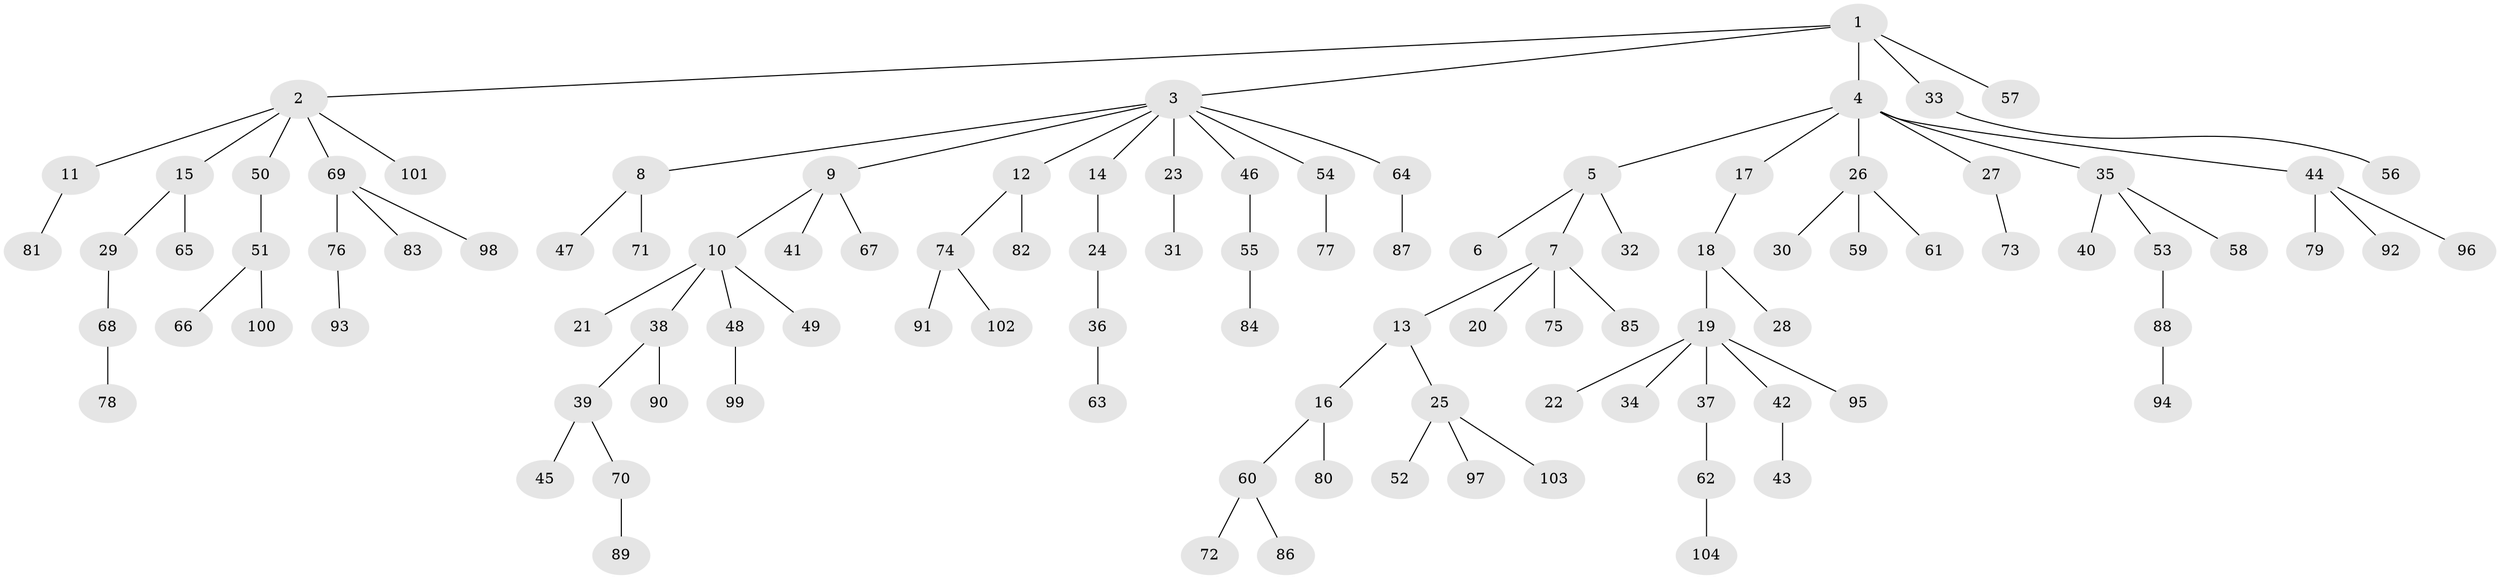 // Generated by graph-tools (version 1.1) at 2025/11/02/27/25 16:11:28]
// undirected, 104 vertices, 103 edges
graph export_dot {
graph [start="1"]
  node [color=gray90,style=filled];
  1;
  2;
  3;
  4;
  5;
  6;
  7;
  8;
  9;
  10;
  11;
  12;
  13;
  14;
  15;
  16;
  17;
  18;
  19;
  20;
  21;
  22;
  23;
  24;
  25;
  26;
  27;
  28;
  29;
  30;
  31;
  32;
  33;
  34;
  35;
  36;
  37;
  38;
  39;
  40;
  41;
  42;
  43;
  44;
  45;
  46;
  47;
  48;
  49;
  50;
  51;
  52;
  53;
  54;
  55;
  56;
  57;
  58;
  59;
  60;
  61;
  62;
  63;
  64;
  65;
  66;
  67;
  68;
  69;
  70;
  71;
  72;
  73;
  74;
  75;
  76;
  77;
  78;
  79;
  80;
  81;
  82;
  83;
  84;
  85;
  86;
  87;
  88;
  89;
  90;
  91;
  92;
  93;
  94;
  95;
  96;
  97;
  98;
  99;
  100;
  101;
  102;
  103;
  104;
  1 -- 2;
  1 -- 3;
  1 -- 4;
  1 -- 33;
  1 -- 57;
  2 -- 11;
  2 -- 15;
  2 -- 50;
  2 -- 69;
  2 -- 101;
  3 -- 8;
  3 -- 9;
  3 -- 12;
  3 -- 14;
  3 -- 23;
  3 -- 46;
  3 -- 54;
  3 -- 64;
  4 -- 5;
  4 -- 17;
  4 -- 26;
  4 -- 27;
  4 -- 35;
  4 -- 44;
  5 -- 6;
  5 -- 7;
  5 -- 32;
  7 -- 13;
  7 -- 20;
  7 -- 75;
  7 -- 85;
  8 -- 47;
  8 -- 71;
  9 -- 10;
  9 -- 41;
  9 -- 67;
  10 -- 21;
  10 -- 38;
  10 -- 48;
  10 -- 49;
  11 -- 81;
  12 -- 74;
  12 -- 82;
  13 -- 16;
  13 -- 25;
  14 -- 24;
  15 -- 29;
  15 -- 65;
  16 -- 60;
  16 -- 80;
  17 -- 18;
  18 -- 19;
  18 -- 28;
  19 -- 22;
  19 -- 34;
  19 -- 37;
  19 -- 42;
  19 -- 95;
  23 -- 31;
  24 -- 36;
  25 -- 52;
  25 -- 97;
  25 -- 103;
  26 -- 30;
  26 -- 59;
  26 -- 61;
  27 -- 73;
  29 -- 68;
  33 -- 56;
  35 -- 40;
  35 -- 53;
  35 -- 58;
  36 -- 63;
  37 -- 62;
  38 -- 39;
  38 -- 90;
  39 -- 45;
  39 -- 70;
  42 -- 43;
  44 -- 79;
  44 -- 92;
  44 -- 96;
  46 -- 55;
  48 -- 99;
  50 -- 51;
  51 -- 66;
  51 -- 100;
  53 -- 88;
  54 -- 77;
  55 -- 84;
  60 -- 72;
  60 -- 86;
  62 -- 104;
  64 -- 87;
  68 -- 78;
  69 -- 76;
  69 -- 83;
  69 -- 98;
  70 -- 89;
  74 -- 91;
  74 -- 102;
  76 -- 93;
  88 -- 94;
}
